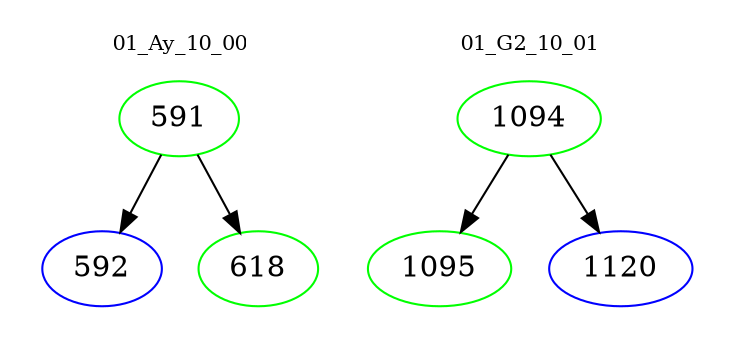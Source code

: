 digraph{
subgraph cluster_0 {
color = white
label = "01_Ay_10_00";
fontsize=10;
T0_591 [label="591", color="green"]
T0_591 -> T0_592 [color="black"]
T0_592 [label="592", color="blue"]
T0_591 -> T0_618 [color="black"]
T0_618 [label="618", color="green"]
}
subgraph cluster_1 {
color = white
label = "01_G2_10_01";
fontsize=10;
T1_1094 [label="1094", color="green"]
T1_1094 -> T1_1095 [color="black"]
T1_1095 [label="1095", color="green"]
T1_1094 -> T1_1120 [color="black"]
T1_1120 [label="1120", color="blue"]
}
}
